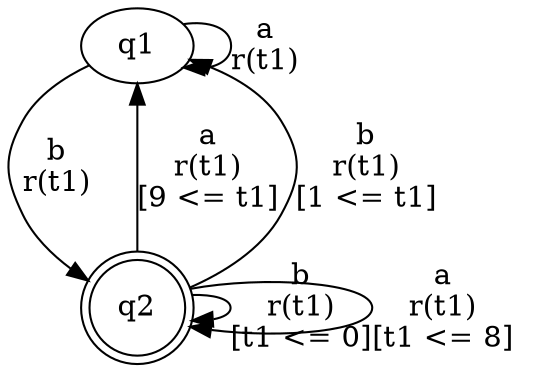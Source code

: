 digraph L {
	qq1[label=q1]
	qq2[label=q2 shape=doublecircle]
	qq1 -> qq1[label="a\nr(t1)\n"]
	qq1 -> qq2[label="b\nr(t1)\n"]
	qq2 -> qq1[label="a\nr(t1)\n[9 <= t1]"]
	qq2 -> qq2[label="b\nr(t1)\n[t1 <= 0]"]
	qq2 -> qq1[label="b\nr(t1)\n[1 <= t1]"]
	qq2 -> qq2[label="a\nr(t1)\n[t1 <= 8]"]
}
